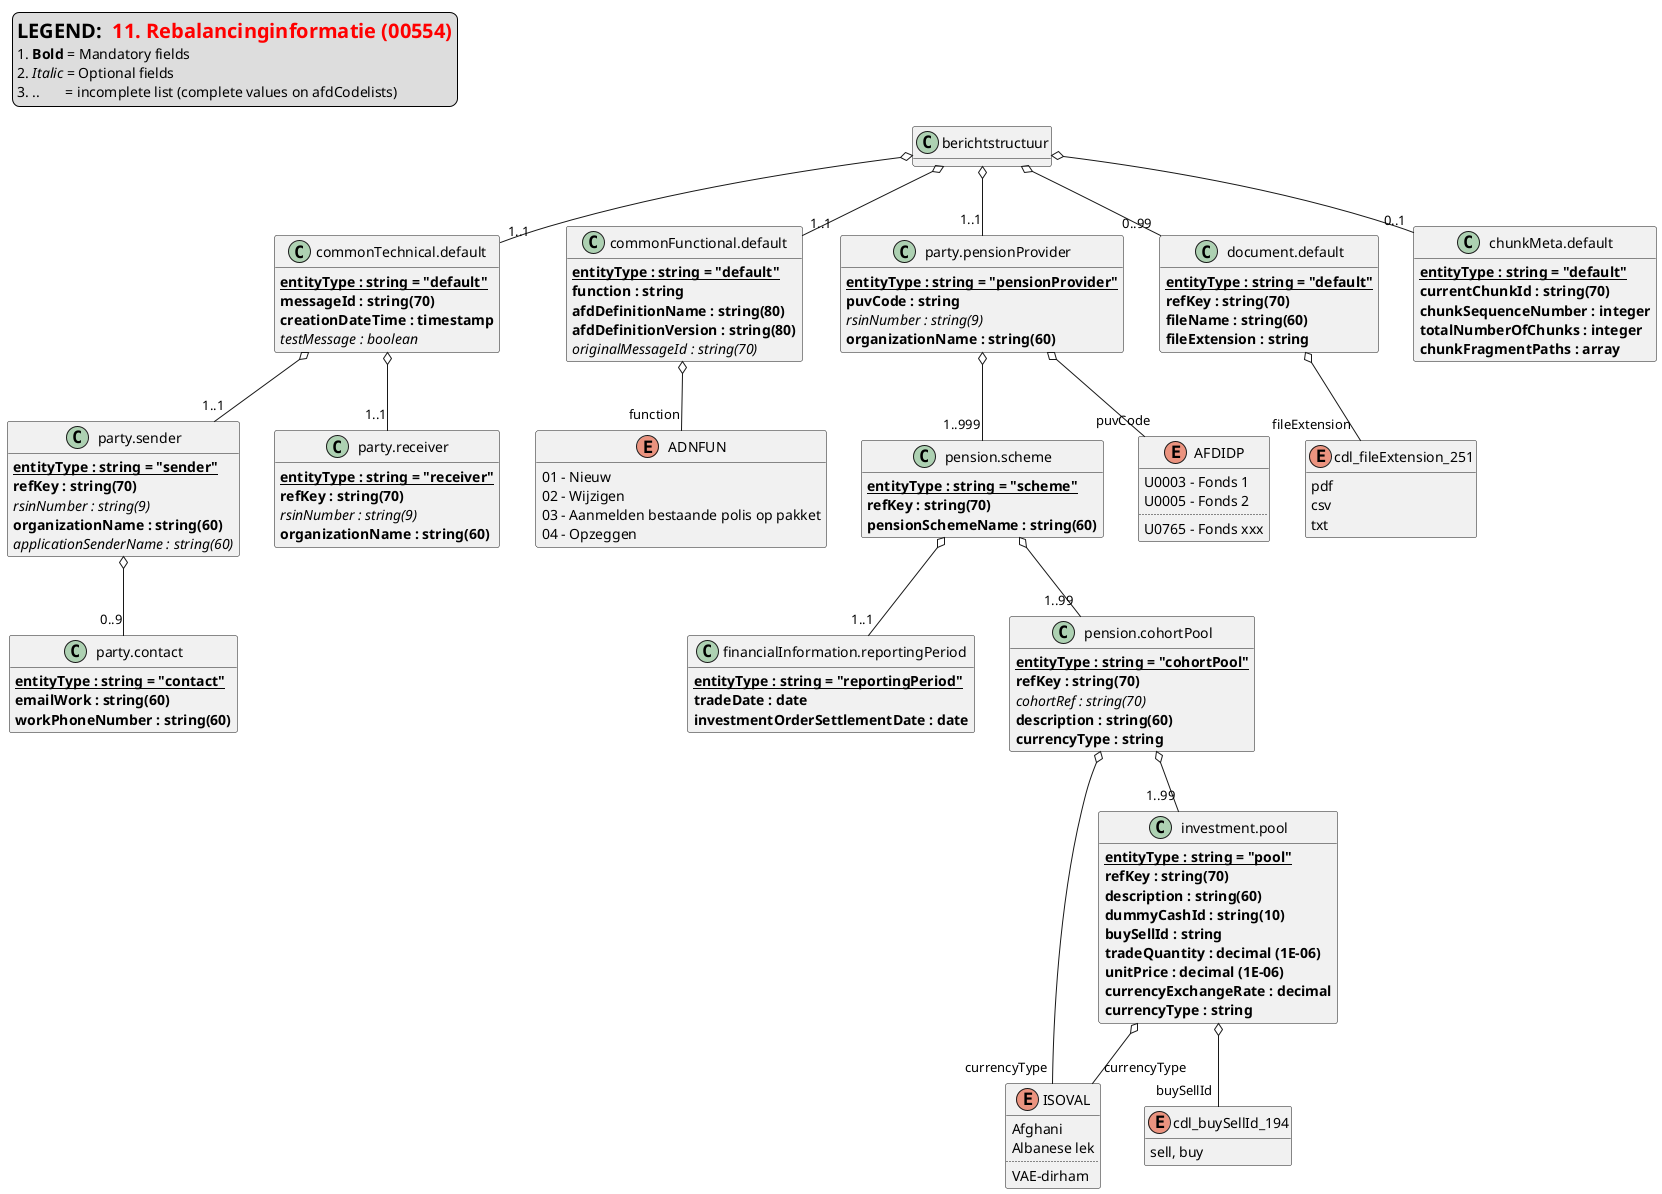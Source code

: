 @startuml
hide methods
set separator none

legend top left
<size:20><b>LEGEND: </b> <color:red><b>11. Rebalancinginformatie (00554)</b></color></size>
1. <b>Bold</b> = Mandatory fields
2. <i>Italic</i> = Optional fields
3. ..       = incomplete list (complete values on afdCodelists)
end legend

class berichtstructuur {}

class commonTechnical.default {
    {static} **entityType : string = "default"**
    {field} **messageId : string(70)**
    {field} **creationDateTime : timestamp**
    {field} <i>testMessage : boolean</i>
}

class party.sender {
    {static} **entityType : string = "sender"**
    {field} **refKey : string(70)**
    {field} <i>rsinNumber : string(9)</i>
    {field} **organizationName : string(60)**
    {field} <i>applicationSenderName : string(60)</i>
}

class party.contact {
    {static} **entityType : string = "contact"**
    {field} **emailWork : string(60)**
    {field} **workPhoneNumber : string(60)**
}

class party.receiver {
    {static} **entityType : string = "receiver"**
    {field} **refKey : string(70)**
    {field} <i>rsinNumber : string(9)</i>
    {field} **organizationName : string(60)**
}

class commonFunctional.default {
    {static} **entityType : string = "default"**
    {field} **function : string**
    {field} **afdDefinitionName : string(80)**
    {field} **afdDefinitionVersion : string(80)**
    {field} <i>originalMessageId : string(70)</i>
}

class party.pensionProvider {
    {static} **entityType : string = "pensionProvider"**
    {field} **puvCode : string**
    {field} <i>rsinNumber : string(9)</i>
    {field} **organizationName : string(60)**
}

class pension.scheme {
    {static} **entityType : string = "scheme"**
    {field} **refKey : string(70)**
    {field} **pensionSchemeName : string(60)**
}

class financialInformation.reportingPeriod {
    {static} **entityType : string = "reportingPeriod"**
    {field} **tradeDate : date**
    {field} **investmentOrderSettlementDate : date**
}

class pension.cohortPool {
    {static} **entityType : string = "cohortPool"**
    {field} **refKey : string(70)**
    {field} <i>cohortRef : string(70)</i>
    {field} **description : string(60)**
    {field} **currencyType : string**
}

class investment.pool {
    {static} **entityType : string = "pool"**
    {field} **refKey : string(70)**
    {field} **description : string(60)**
    {field} **dummyCashId : string(10)**
    {field} **buySellId : string**
    {field} **tradeQuantity : decimal (1E-06)**
    {field} **unitPrice : decimal (1E-06)**
    {field} **currencyExchangeRate : decimal**
    {field} **currencyType : string**
}

class document.default {
    {static} **entityType : string = "default"**
    {field} **refKey : string(70)**
    {field} **fileName : string(60)**
    {field} **fileExtension : string**
}

class chunkMeta.default {
    {static} **entityType : string = "default"**
    {field} **currentChunkId : string(70)**
    {field} **chunkSequenceNumber : integer**
    {field} **totalNumberOfChunks : integer**
    {field} **chunkFragmentPaths : array**
}

enum ADNFUN {
    01 - Nieuw
    02 - Wijzigen
    03 - Aanmelden bestaande polis op pakket
    04 - Opzeggen
}


enum AFDIDP {
    U0003 - Fonds 1
    U0005 - Fonds 2
    ..
    U0765 - Fonds xxx
}


enum ISOVAL {
    Afghani 
    Albanese lek 
    ..
    VAE-dirham 
}


enum cdl_buySellId_194 {
    sell, buy
}


enum cdl_fileExtension_251 {
    pdf
    csv
    txt
}


berichtstructuur o-- "0..1" chunkMeta.default
berichtstructuur o-- "1..1" commonFunctional.default
berichtstructuur o-- "1..1" commonTechnical.default
berichtstructuur o-- "0..99" document.default
berichtstructuur o-- "1..1" party.pensionProvider
commonTechnical.default o-- "1..1" party.receiver
commonTechnical.default o-- "1..1" party.sender
party.pensionProvider o-- "1..999" pension.scheme
party.sender o-- "0..9" party.contact
pension.cohortPool o-- "1..99" investment.pool
pension.scheme o-- "1..1" financialInformation.reportingPeriod
pension.scheme o-- "1..99" pension.cohortPool
commonFunctional.default o-- "function" ADNFUN
document.default o-- "fileExtension" cdl_fileExtension_251
investment.pool o-- "currencyType" ISOVAL
investment.pool o-- "buySellId" cdl_buySellId_194
party.pensionProvider o-- "puvCode" AFDIDP
pension.cohortPool o-- "currencyType" ISOVAL
@enduml